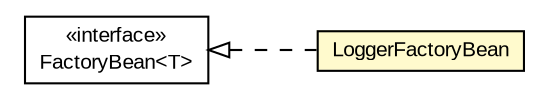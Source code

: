 #!/usr/local/bin/dot
#
# Class diagram 
# Generated by UMLGraph version R5_6-24-gf6e263 (http://www.umlgraph.org/)
#

digraph G {
	edge [fontname="arial",fontsize=10,labelfontname="arial",labelfontsize=10];
	node [fontname="arial",fontsize=10,shape=plaintext];
	nodesep=0.25;
	ranksep=0.5;
	rankdir=LR;
	// com.gwtplatform.dispatch.rpc.server.spring.LoggerFactoryBean
	c310540 [label=<<table title="com.gwtplatform.dispatch.rpc.server.spring.LoggerFactoryBean" border="0" cellborder="1" cellspacing="0" cellpadding="2" port="p" bgcolor="lemonChiffon" href="./LoggerFactoryBean.html">
		<tr><td><table border="0" cellspacing="0" cellpadding="1">
<tr><td align="center" balign="center"> LoggerFactoryBean </td></tr>
		</table></td></tr>
		</table>>, URL="./LoggerFactoryBean.html", fontname="arial", fontcolor="black", fontsize=10.0];
	//com.gwtplatform.dispatch.rpc.server.spring.LoggerFactoryBean implements org.springframework.beans.factory.FactoryBean<T>
	c310852:p -> c310540:p [dir=back,arrowtail=empty,style=dashed];
	// org.springframework.beans.factory.FactoryBean<T>
	c310852 [label=<<table title="org.springframework.beans.factory.FactoryBean" border="0" cellborder="1" cellspacing="0" cellpadding="2" port="p" href="http://static.springsource.org/spring/docs/3.0.x/javadoc-api/org/springframework/beans/factory/FactoryBean.html">
		<tr><td><table border="0" cellspacing="0" cellpadding="1">
<tr><td align="center" balign="center"> &#171;interface&#187; </td></tr>
<tr><td align="center" balign="center"> FactoryBean&lt;T&gt; </td></tr>
		</table></td></tr>
		</table>>, URL="http://static.springsource.org/spring/docs/3.0.x/javadoc-api/org/springframework/beans/factory/FactoryBean.html", fontname="arial", fontcolor="black", fontsize=10.0];
}

